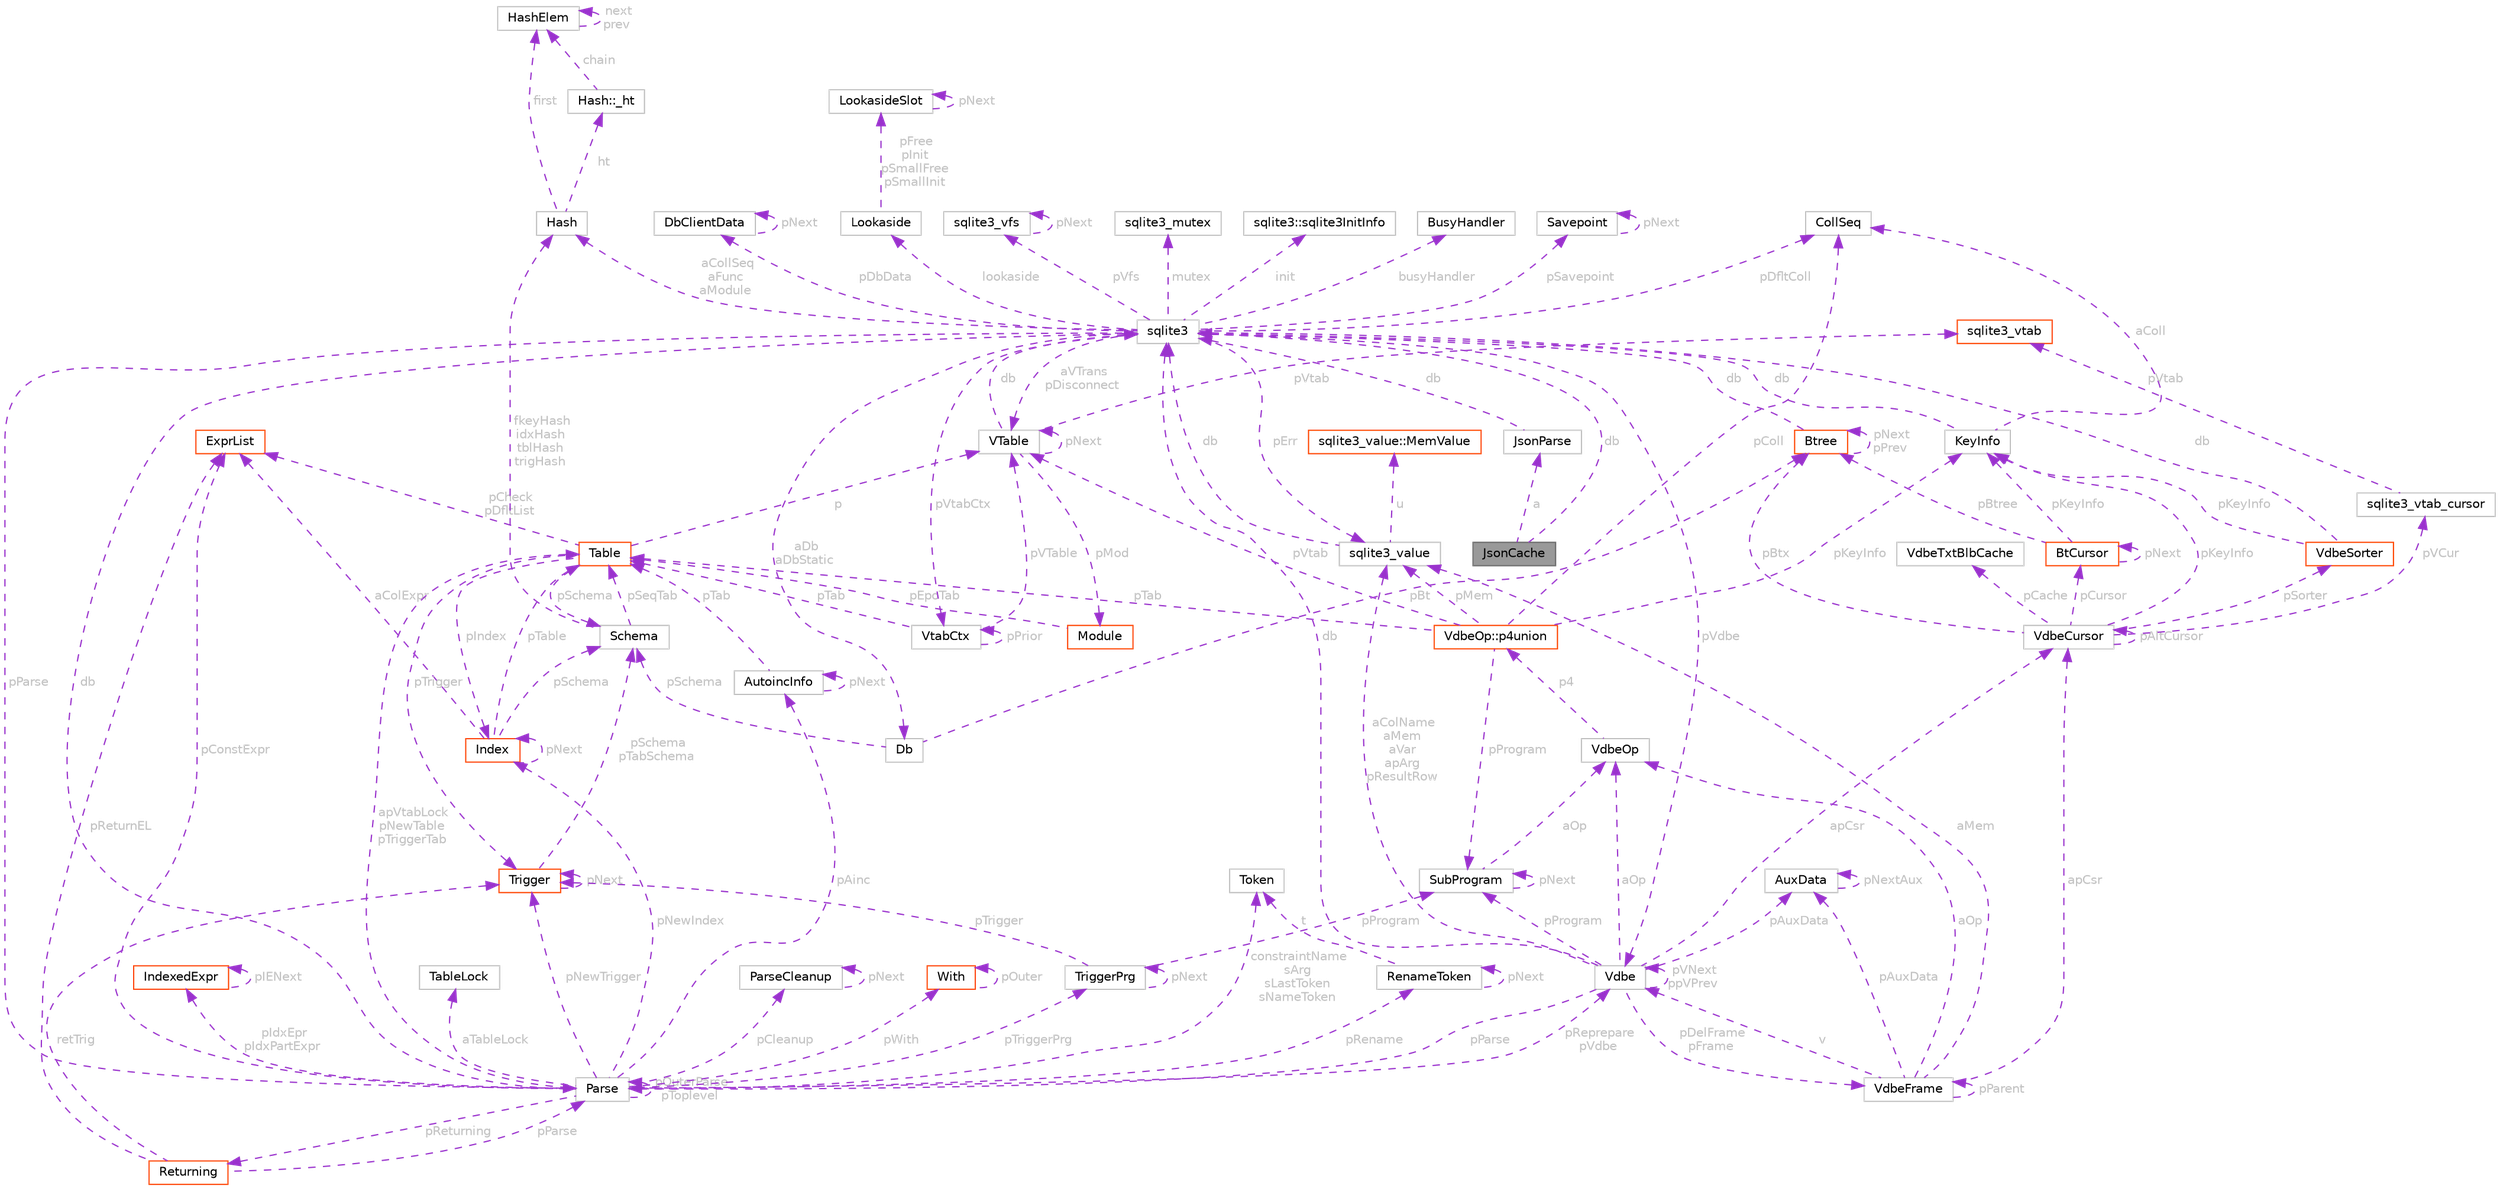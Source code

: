 digraph "JsonCache"
{
 // LATEX_PDF_SIZE
  bgcolor="transparent";
  edge [fontname=Helvetica,fontsize=10,labelfontname=Helvetica,labelfontsize=10];
  node [fontname=Helvetica,fontsize=10,shape=box,height=0.2,width=0.4];
  Node1 [id="Node000001",label="JsonCache",height=0.2,width=0.4,color="gray40", fillcolor="grey60", style="filled", fontcolor="black",tooltip=" "];
  Node2 -> Node1 [id="edge1_Node000001_Node000002",dir="back",color="darkorchid3",style="dashed",tooltip=" ",label=" db",fontcolor="grey" ];
  Node2 [id="Node000002",label="sqlite3",height=0.2,width=0.4,color="grey75", fillcolor="white", style="filled",URL="$structsqlite3.html",tooltip=" "];
  Node3 -> Node2 [id="edge2_Node000002_Node000003",dir="back",color="darkorchid3",style="dashed",tooltip=" ",label=" pVfs",fontcolor="grey" ];
  Node3 [id="Node000003",label="sqlite3_vfs",height=0.2,width=0.4,color="grey75", fillcolor="white", style="filled",URL="$structsqlite3__vfs.html",tooltip=" "];
  Node3 -> Node3 [id="edge3_Node000003_Node000003",dir="back",color="darkorchid3",style="dashed",tooltip=" ",label=" pNext",fontcolor="grey" ];
  Node4 -> Node2 [id="edge4_Node000002_Node000004",dir="back",color="darkorchid3",style="dashed",tooltip=" ",label=" pVdbe",fontcolor="grey" ];
  Node4 [id="Node000004",label="Vdbe",height=0.2,width=0.4,color="grey75", fillcolor="white", style="filled",URL="$structVdbe.html",tooltip=" "];
  Node2 -> Node4 [id="edge5_Node000004_Node000002",dir="back",color="darkorchid3",style="dashed",tooltip=" ",label=" db",fontcolor="grey" ];
  Node4 -> Node4 [id="edge6_Node000004_Node000004",dir="back",color="darkorchid3",style="dashed",tooltip=" ",label=" pVNext\nppVPrev",fontcolor="grey" ];
  Node5 -> Node4 [id="edge7_Node000004_Node000005",dir="back",color="darkorchid3",style="dashed",tooltip=" ",label=" pParse",fontcolor="grey" ];
  Node5 [id="Node000005",label="Parse",height=0.2,width=0.4,color="grey75", fillcolor="white", style="filled",URL="$structParse.html",tooltip=" "];
  Node2 -> Node5 [id="edge8_Node000005_Node000002",dir="back",color="darkorchid3",style="dashed",tooltip=" ",label=" db",fontcolor="grey" ];
  Node4 -> Node5 [id="edge9_Node000005_Node000004",dir="back",color="darkorchid3",style="dashed",tooltip=" ",label=" pReprepare\npVdbe",fontcolor="grey" ];
  Node6 -> Node5 [id="edge10_Node000005_Node000006",dir="back",color="darkorchid3",style="dashed",tooltip=" ",label=" pConstExpr",fontcolor="grey" ];
  Node6 [id="Node000006",label="ExprList",height=0.2,width=0.4,color="orangered", fillcolor="white", style="filled",URL="$structExprList.html",tooltip=" "];
  Node40 -> Node5 [id="edge11_Node000005_Node000040",dir="back",color="darkorchid3",style="dashed",tooltip=" ",label=" pIdxEpr\npIdxPartExpr",fontcolor="grey" ];
  Node40 [id="Node000040",label="IndexedExpr",height=0.2,width=0.4,color="orangered", fillcolor="white", style="filled",URL="$structIndexedExpr.html",tooltip=" "];
  Node40 -> Node40 [id="edge12_Node000040_Node000040",dir="back",color="darkorchid3",style="dashed",tooltip=" ",label=" pIENext",fontcolor="grey" ];
  Node41 -> Node5 [id="edge13_Node000005_Node000041",dir="back",color="darkorchid3",style="dashed",tooltip=" ",label=" aTableLock",fontcolor="grey" ];
  Node41 [id="Node000041",label="TableLock",height=0.2,width=0.4,color="grey75", fillcolor="white", style="filled",URL="$structTableLock.html",tooltip=" "];
  Node42 -> Node5 [id="edge14_Node000005_Node000042",dir="back",color="darkorchid3",style="dashed",tooltip=" ",label=" pAinc",fontcolor="grey" ];
  Node42 [id="Node000042",label="AutoincInfo",height=0.2,width=0.4,color="grey75", fillcolor="white", style="filled",URL="$structAutoincInfo.html",tooltip=" "];
  Node42 -> Node42 [id="edge15_Node000042_Node000042",dir="back",color="darkorchid3",style="dashed",tooltip=" ",label=" pNext",fontcolor="grey" ];
  Node12 -> Node42 [id="edge16_Node000042_Node000012",dir="back",color="darkorchid3",style="dashed",tooltip=" ",label=" pTab",fontcolor="grey" ];
  Node12 [id="Node000012",label="Table",height=0.2,width=0.4,color="orangered", fillcolor="white", style="filled",URL="$structTable.html",tooltip=" "];
  Node14 -> Node12 [id="edge17_Node000012_Node000014",dir="back",color="darkorchid3",style="dashed",tooltip=" ",label=" pIndex",fontcolor="grey" ];
  Node14 [id="Node000014",label="Index",height=0.2,width=0.4,color="orangered", fillcolor="white", style="filled",URL="$structIndex.html",tooltip=" "];
  Node12 -> Node14 [id="edge18_Node000014_Node000012",dir="back",color="darkorchid3",style="dashed",tooltip=" ",label=" pTable",fontcolor="grey" ];
  Node14 -> Node14 [id="edge19_Node000014_Node000014",dir="back",color="darkorchid3",style="dashed",tooltip=" ",label=" pNext",fontcolor="grey" ];
  Node15 -> Node14 [id="edge20_Node000014_Node000015",dir="back",color="darkorchid3",style="dashed",tooltip=" ",label=" pSchema",fontcolor="grey" ];
  Node15 [id="Node000015",label="Schema",height=0.2,width=0.4,color="grey75", fillcolor="white", style="filled",URL="$structSchema.html",tooltip=" "];
  Node16 -> Node15 [id="edge21_Node000015_Node000016",dir="back",color="darkorchid3",style="dashed",tooltip=" ",label=" fkeyHash\nidxHash\ntblHash\ntrigHash",fontcolor="grey" ];
  Node16 [id="Node000016",label="Hash",height=0.2,width=0.4,color="grey75", fillcolor="white", style="filled",URL="$structHash.html",tooltip=" "];
  Node17 -> Node16 [id="edge22_Node000016_Node000017",dir="back",color="darkorchid3",style="dashed",tooltip=" ",label=" first",fontcolor="grey" ];
  Node17 [id="Node000017",label="HashElem",height=0.2,width=0.4,color="grey75", fillcolor="white", style="filled",URL="$structHashElem.html",tooltip=" "];
  Node17 -> Node17 [id="edge23_Node000017_Node000017",dir="back",color="darkorchid3",style="dashed",tooltip=" ",label=" next\nprev",fontcolor="grey" ];
  Node18 -> Node16 [id="edge24_Node000016_Node000018",dir="back",color="darkorchid3",style="dashed",tooltip=" ",label=" ht",fontcolor="grey" ];
  Node18 [id="Node000018",label="Hash::_ht",height=0.2,width=0.4,color="grey75", fillcolor="white", style="filled",URL="$structHash_1_1__ht.html",tooltip=" "];
  Node17 -> Node18 [id="edge25_Node000018_Node000017",dir="back",color="darkorchid3",style="dashed",tooltip=" ",label=" chain",fontcolor="grey" ];
  Node12 -> Node15 [id="edge26_Node000015_Node000012",dir="back",color="darkorchid3",style="dashed",tooltip=" ",label=" pSeqTab",fontcolor="grey" ];
  Node6 -> Node14 [id="edge27_Node000014_Node000006",dir="back",color="darkorchid3",style="dashed",tooltip=" ",label=" aColExpr",fontcolor="grey" ];
  Node6 -> Node12 [id="edge28_Node000012_Node000006",dir="back",color="darkorchid3",style="dashed",tooltip=" ",label=" pCheck\npDfltList",fontcolor="grey" ];
  Node26 -> Node12 [id="edge29_Node000012_Node000026",dir="back",color="darkorchid3",style="dashed",tooltip=" ",label=" p",fontcolor="grey" ];
  Node26 [id="Node000026",label="VTable",height=0.2,width=0.4,color="grey75", fillcolor="white", style="filled",URL="$structVTable.html",tooltip=" "];
  Node2 -> Node26 [id="edge30_Node000026_Node000002",dir="back",color="darkorchid3",style="dashed",tooltip=" ",label=" db",fontcolor="grey" ];
  Node27 -> Node26 [id="edge31_Node000026_Node000027",dir="back",color="darkorchid3",style="dashed",tooltip=" ",label=" pMod",fontcolor="grey" ];
  Node27 [id="Node000027",label="Module",height=0.2,width=0.4,color="orangered", fillcolor="white", style="filled",URL="$structModule.html",tooltip=" "];
  Node12 -> Node27 [id="edge32_Node000027_Node000012",dir="back",color="darkorchid3",style="dashed",tooltip=" ",label=" pEpoTab",fontcolor="grey" ];
  Node29 -> Node26 [id="edge33_Node000026_Node000029",dir="back",color="darkorchid3",style="dashed",tooltip=" ",label=" pVtab",fontcolor="grey" ];
  Node29 [id="Node000029",label="sqlite3_vtab",height=0.2,width=0.4,color="orangered", fillcolor="white", style="filled",URL="$structsqlite3__vtab.html",tooltip=" "];
  Node26 -> Node26 [id="edge34_Node000026_Node000026",dir="back",color="darkorchid3",style="dashed",tooltip=" ",label=" pNext",fontcolor="grey" ];
  Node20 -> Node12 [id="edge35_Node000012_Node000020",dir="back",color="darkorchid3",style="dashed",tooltip=" ",label=" pTrigger",fontcolor="grey" ];
  Node20 [id="Node000020",label="Trigger",height=0.2,width=0.4,color="orangered", fillcolor="white", style="filled",URL="$structTrigger.html",tooltip=" "];
  Node15 -> Node20 [id="edge36_Node000020_Node000015",dir="back",color="darkorchid3",style="dashed",tooltip=" ",label=" pSchema\npTabSchema",fontcolor="grey" ];
  Node20 -> Node20 [id="edge37_Node000020_Node000020",dir="back",color="darkorchid3",style="dashed",tooltip=" ",label=" pNext",fontcolor="grey" ];
  Node15 -> Node12 [id="edge38_Node000012_Node000015",dir="back",color="darkorchid3",style="dashed",tooltip=" ",label=" pSchema",fontcolor="grey" ];
  Node5 -> Node5 [id="edge39_Node000005_Node000005",dir="back",color="darkorchid3",style="dashed",tooltip=" ",label=" pOuterParse\npToplevel",fontcolor="grey" ];
  Node12 -> Node5 [id="edge40_Node000005_Node000012",dir="back",color="darkorchid3",style="dashed",tooltip=" ",label=" apVtabLock\npNewTable\npTriggerTab",fontcolor="grey" ];
  Node43 -> Node5 [id="edge41_Node000005_Node000043",dir="back",color="darkorchid3",style="dashed",tooltip=" ",label=" pTriggerPrg",fontcolor="grey" ];
  Node43 [id="Node000043",label="TriggerPrg",height=0.2,width=0.4,color="grey75", fillcolor="white", style="filled",URL="$structTriggerPrg.html",tooltip=" "];
  Node20 -> Node43 [id="edge42_Node000043_Node000020",dir="back",color="darkorchid3",style="dashed",tooltip=" ",label=" pTrigger",fontcolor="grey" ];
  Node43 -> Node43 [id="edge43_Node000043_Node000043",dir="back",color="darkorchid3",style="dashed",tooltip=" ",label=" pNext",fontcolor="grey" ];
  Node44 -> Node43 [id="edge44_Node000043_Node000044",dir="back",color="darkorchid3",style="dashed",tooltip=" ",label=" pProgram",fontcolor="grey" ];
  Node44 [id="Node000044",label="SubProgram",height=0.2,width=0.4,color="grey75", fillcolor="white", style="filled",URL="$structSubProgram.html",tooltip=" "];
  Node45 -> Node44 [id="edge45_Node000044_Node000045",dir="back",color="darkorchid3",style="dashed",tooltip=" ",label=" aOp",fontcolor="grey" ];
  Node45 [id="Node000045",label="VdbeOp",height=0.2,width=0.4,color="grey75", fillcolor="white", style="filled",URL="$structVdbeOp.html",tooltip=" "];
  Node46 -> Node45 [id="edge46_Node000045_Node000046",dir="back",color="darkorchid3",style="dashed",tooltip=" ",label=" p4",fontcolor="grey" ];
  Node46 [id="Node000046",label="VdbeOp::p4union",height=0.2,width=0.4,color="orangered", fillcolor="white", style="filled",URL="$unionVdbeOp_1_1p4union.html",tooltip=" "];
  Node50 -> Node46 [id="edge47_Node000046_Node000050",dir="back",color="darkorchid3",style="dashed",tooltip=" ",label=" pColl",fontcolor="grey" ];
  Node50 [id="Node000050",label="CollSeq",height=0.2,width=0.4,color="grey75", fillcolor="white", style="filled",URL="$structCollSeq.html",tooltip=" "];
  Node48 -> Node46 [id="edge48_Node000046_Node000048",dir="back",color="darkorchid3",style="dashed",tooltip=" ",label=" pMem",fontcolor="grey" ];
  Node48 [id="Node000048",label="sqlite3_value",height=0.2,width=0.4,color="grey75", fillcolor="white", style="filled",URL="$structsqlite3__value.html",tooltip=" "];
  Node49 -> Node48 [id="edge49_Node000048_Node000049",dir="back",color="darkorchid3",style="dashed",tooltip=" ",label=" u",fontcolor="grey" ];
  Node49 [id="Node000049",label="sqlite3_value::MemValue",height=0.2,width=0.4,color="orangered", fillcolor="white", style="filled",URL="$unionsqlite3__value_1_1MemValue.html",tooltip=" "];
  Node2 -> Node48 [id="edge50_Node000048_Node000002",dir="back",color="darkorchid3",style="dashed",tooltip=" ",label=" db",fontcolor="grey" ];
  Node26 -> Node46 [id="edge51_Node000046_Node000026",dir="back",color="darkorchid3",style="dashed",tooltip=" ",label=" pVtab",fontcolor="grey" ];
  Node51 -> Node46 [id="edge52_Node000046_Node000051",dir="back",color="darkorchid3",style="dashed",tooltip=" ",label=" pKeyInfo",fontcolor="grey" ];
  Node51 [id="Node000051",label="KeyInfo",height=0.2,width=0.4,color="grey75", fillcolor="white", style="filled",URL="$structKeyInfo.html",tooltip=" "];
  Node2 -> Node51 [id="edge53_Node000051_Node000002",dir="back",color="darkorchid3",style="dashed",tooltip=" ",label=" db",fontcolor="grey" ];
  Node50 -> Node51 [id="edge54_Node000051_Node000050",dir="back",color="darkorchid3",style="dashed",tooltip=" ",label=" aColl",fontcolor="grey" ];
  Node44 -> Node46 [id="edge55_Node000046_Node000044",dir="back",color="darkorchid3",style="dashed",tooltip=" ",label=" pProgram",fontcolor="grey" ];
  Node12 -> Node46 [id="edge56_Node000046_Node000012",dir="back",color="darkorchid3",style="dashed",tooltip=" ",label=" pTab",fontcolor="grey" ];
  Node44 -> Node44 [id="edge57_Node000044_Node000044",dir="back",color="darkorchid3",style="dashed",tooltip=" ",label=" pNext",fontcolor="grey" ];
  Node53 -> Node5 [id="edge58_Node000005_Node000053",dir="back",color="darkorchid3",style="dashed",tooltip=" ",label=" pCleanup",fontcolor="grey" ];
  Node53 [id="Node000053",label="ParseCleanup",height=0.2,width=0.4,color="grey75", fillcolor="white", style="filled",URL="$structParseCleanup.html",tooltip=" "];
  Node53 -> Node53 [id="edge59_Node000053_Node000053",dir="back",color="darkorchid3",style="dashed",tooltip=" ",label=" pNext",fontcolor="grey" ];
  Node54 -> Node5 [id="edge60_Node000005_Node000054",dir="back",color="darkorchid3",style="dashed",tooltip=" ",label=" constraintName\nsArg\nsLastToken\nsNameToken",fontcolor="grey" ];
  Node54 [id="Node000054",label="Token",height=0.2,width=0.4,color="grey75", fillcolor="white", style="filled",URL="$structToken.html",tooltip=" "];
  Node55 -> Node5 [id="edge61_Node000005_Node000055",dir="back",color="darkorchid3",style="dashed",tooltip=" ",label=" pReturning",fontcolor="grey" ];
  Node55 [id="Node000055",label="Returning",height=0.2,width=0.4,color="orangered", fillcolor="white", style="filled",URL="$structReturning.html",tooltip=" "];
  Node5 -> Node55 [id="edge62_Node000055_Node000005",dir="back",color="darkorchid3",style="dashed",tooltip=" ",label=" pParse",fontcolor="grey" ];
  Node6 -> Node55 [id="edge63_Node000055_Node000006",dir="back",color="darkorchid3",style="dashed",tooltip=" ",label=" pReturnEL",fontcolor="grey" ];
  Node20 -> Node55 [id="edge64_Node000055_Node000020",dir="back",color="darkorchid3",style="dashed",tooltip=" ",label=" retTrig",fontcolor="grey" ];
  Node14 -> Node5 [id="edge65_Node000005_Node000014",dir="back",color="darkorchid3",style="dashed",tooltip=" ",label=" pNewIndex",fontcolor="grey" ];
  Node20 -> Node5 [id="edge66_Node000005_Node000020",dir="back",color="darkorchid3",style="dashed",tooltip=" ",label=" pNewTrigger",fontcolor="grey" ];
  Node32 -> Node5 [id="edge67_Node000005_Node000032",dir="back",color="darkorchid3",style="dashed",tooltip=" ",label=" pWith",fontcolor="grey" ];
  Node32 [id="Node000032",label="With",height=0.2,width=0.4,color="orangered", fillcolor="white", style="filled",URL="$structWith.html",tooltip=" "];
  Node32 -> Node32 [id="edge68_Node000032_Node000032",dir="back",color="darkorchid3",style="dashed",tooltip=" ",label=" pOuter",fontcolor="grey" ];
  Node56 -> Node5 [id="edge69_Node000005_Node000056",dir="back",color="darkorchid3",style="dashed",tooltip=" ",label=" pRename",fontcolor="grey" ];
  Node56 [id="Node000056",label="RenameToken",height=0.2,width=0.4,color="grey75", fillcolor="white", style="filled",URL="$structRenameToken.html",tooltip=" "];
  Node54 -> Node56 [id="edge70_Node000056_Node000054",dir="back",color="darkorchid3",style="dashed",tooltip=" ",label=" t",fontcolor="grey" ];
  Node56 -> Node56 [id="edge71_Node000056_Node000056",dir="back",color="darkorchid3",style="dashed",tooltip=" ",label=" pNext",fontcolor="grey" ];
  Node48 -> Node4 [id="edge72_Node000004_Node000048",dir="back",color="darkorchid3",style="dashed",tooltip=" ",label=" aColName\naMem\naVar\napArg\npResultRow",fontcolor="grey" ];
  Node57 -> Node4 [id="edge73_Node000004_Node000057",dir="back",color="darkorchid3",style="dashed",tooltip=" ",label=" apCsr",fontcolor="grey" ];
  Node57 [id="Node000057",label="VdbeCursor",height=0.2,width=0.4,color="grey75", fillcolor="white", style="filled",URL="$structVdbeCursor.html",tooltip=" "];
  Node58 -> Node57 [id="edge74_Node000057_Node000058",dir="back",color="darkorchid3",style="dashed",tooltip=" ",label=" pBtx",fontcolor="grey" ];
  Node58 [id="Node000058",label="Btree",height=0.2,width=0.4,color="orangered", fillcolor="white", style="filled",URL="$structBtree.html",tooltip=" "];
  Node2 -> Node58 [id="edge75_Node000058_Node000002",dir="back",color="darkorchid3",style="dashed",tooltip=" ",label=" db",fontcolor="grey" ];
  Node58 -> Node58 [id="edge76_Node000058_Node000058",dir="back",color="darkorchid3",style="dashed",tooltip=" ",label=" pNext\npPrev",fontcolor="grey" ];
  Node57 -> Node57 [id="edge77_Node000057_Node000057",dir="back",color="darkorchid3",style="dashed",tooltip=" ",label=" pAltCursor",fontcolor="grey" ];
  Node71 -> Node57 [id="edge78_Node000057_Node000071",dir="back",color="darkorchid3",style="dashed",tooltip=" ",label=" pCursor",fontcolor="grey" ];
  Node71 [id="Node000071",label="BtCursor",height=0.2,width=0.4,color="orangered", fillcolor="white", style="filled",URL="$structBtCursor.html",tooltip=" "];
  Node58 -> Node71 [id="edge79_Node000071_Node000058",dir="back",color="darkorchid3",style="dashed",tooltip=" ",label=" pBtree",fontcolor="grey" ];
  Node71 -> Node71 [id="edge80_Node000071_Node000071",dir="back",color="darkorchid3",style="dashed",tooltip=" ",label=" pNext",fontcolor="grey" ];
  Node51 -> Node71 [id="edge81_Node000071_Node000051",dir="back",color="darkorchid3",style="dashed",tooltip=" ",label=" pKeyInfo",fontcolor="grey" ];
  Node76 -> Node57 [id="edge82_Node000057_Node000076",dir="back",color="darkorchid3",style="dashed",tooltip=" ",label=" pVCur",fontcolor="grey" ];
  Node76 [id="Node000076",label="sqlite3_vtab_cursor",height=0.2,width=0.4,color="grey75", fillcolor="white", style="filled",URL="$structsqlite3__vtab__cursor.html",tooltip=" "];
  Node29 -> Node76 [id="edge83_Node000076_Node000029",dir="back",color="darkorchid3",style="dashed",tooltip=" ",label=" pVtab",fontcolor="grey" ];
  Node77 -> Node57 [id="edge84_Node000057_Node000077",dir="back",color="darkorchid3",style="dashed",tooltip=" ",label=" pSorter",fontcolor="grey" ];
  Node77 [id="Node000077",label="VdbeSorter",height=0.2,width=0.4,color="orangered", fillcolor="white", style="filled",URL="$structVdbeSorter.html",tooltip=" "];
  Node2 -> Node77 [id="edge85_Node000077_Node000002",dir="back",color="darkorchid3",style="dashed",tooltip=" ",label=" db",fontcolor="grey" ];
  Node51 -> Node77 [id="edge86_Node000077_Node000051",dir="back",color="darkorchid3",style="dashed",tooltip=" ",label=" pKeyInfo",fontcolor="grey" ];
  Node51 -> Node57 [id="edge87_Node000057_Node000051",dir="back",color="darkorchid3",style="dashed",tooltip=" ",label=" pKeyInfo",fontcolor="grey" ];
  Node87 -> Node57 [id="edge88_Node000057_Node000087",dir="back",color="darkorchid3",style="dashed",tooltip=" ",label=" pCache",fontcolor="grey" ];
  Node87 [id="Node000087",label="VdbeTxtBlbCache",height=0.2,width=0.4,color="grey75", fillcolor="white", style="filled",URL="$structVdbeTxtBlbCache.html",tooltip=" "];
  Node45 -> Node4 [id="edge89_Node000004_Node000045",dir="back",color="darkorchid3",style="dashed",tooltip=" ",label=" aOp",fontcolor="grey" ];
  Node88 -> Node4 [id="edge90_Node000004_Node000088",dir="back",color="darkorchid3",style="dashed",tooltip=" ",label=" pDelFrame\npFrame",fontcolor="grey" ];
  Node88 [id="Node000088",label="VdbeFrame",height=0.2,width=0.4,color="grey75", fillcolor="white", style="filled",URL="$structVdbeFrame.html",tooltip=" "];
  Node4 -> Node88 [id="edge91_Node000088_Node000004",dir="back",color="darkorchid3",style="dashed",tooltip=" ",label=" v",fontcolor="grey" ];
  Node88 -> Node88 [id="edge92_Node000088_Node000088",dir="back",color="darkorchid3",style="dashed",tooltip=" ",label=" pParent",fontcolor="grey" ];
  Node45 -> Node88 [id="edge93_Node000088_Node000045",dir="back",color="darkorchid3",style="dashed",tooltip=" ",label=" aOp",fontcolor="grey" ];
  Node48 -> Node88 [id="edge94_Node000088_Node000048",dir="back",color="darkorchid3",style="dashed",tooltip=" ",label=" aMem",fontcolor="grey" ];
  Node57 -> Node88 [id="edge95_Node000088_Node000057",dir="back",color="darkorchid3",style="dashed",tooltip=" ",label=" apCsr",fontcolor="grey" ];
  Node89 -> Node88 [id="edge96_Node000088_Node000089",dir="back",color="darkorchid3",style="dashed",tooltip=" ",label=" pAuxData",fontcolor="grey" ];
  Node89 [id="Node000089",label="AuxData",height=0.2,width=0.4,color="grey75", fillcolor="white", style="filled",URL="$structAuxData.html",tooltip=" "];
  Node89 -> Node89 [id="edge97_Node000089_Node000089",dir="back",color="darkorchid3",style="dashed",tooltip=" ",label=" pNextAux",fontcolor="grey" ];
  Node44 -> Node4 [id="edge98_Node000004_Node000044",dir="back",color="darkorchid3",style="dashed",tooltip=" ",label=" pProgram",fontcolor="grey" ];
  Node89 -> Node4 [id="edge99_Node000004_Node000089",dir="back",color="darkorchid3",style="dashed",tooltip=" ",label=" pAuxData",fontcolor="grey" ];
  Node50 -> Node2 [id="edge100_Node000002_Node000050",dir="back",color="darkorchid3",style="dashed",tooltip=" ",label=" pDfltColl",fontcolor="grey" ];
  Node74 -> Node2 [id="edge101_Node000002_Node000074",dir="back",color="darkorchid3",style="dashed",tooltip=" ",label=" mutex",fontcolor="grey" ];
  Node74 [id="Node000074",label="sqlite3_mutex",height=0.2,width=0.4,color="grey75", fillcolor="white", style="filled",URL="$structsqlite3__mutex.html",tooltip=" "];
  Node90 -> Node2 [id="edge102_Node000002_Node000090",dir="back",color="darkorchid3",style="dashed",tooltip=" ",label=" aDb\naDbStatic",fontcolor="grey" ];
  Node90 [id="Node000090",label="Db",height=0.2,width=0.4,color="grey75", fillcolor="white", style="filled",URL="$structDb.html",tooltip=" "];
  Node58 -> Node90 [id="edge103_Node000090_Node000058",dir="back",color="darkorchid3",style="dashed",tooltip=" ",label=" pBt",fontcolor="grey" ];
  Node15 -> Node90 [id="edge104_Node000090_Node000015",dir="back",color="darkorchid3",style="dashed",tooltip=" ",label=" pSchema",fontcolor="grey" ];
  Node91 -> Node2 [id="edge105_Node000002_Node000091",dir="back",color="darkorchid3",style="dashed",tooltip=" ",label=" init",fontcolor="grey" ];
  Node91 [id="Node000091",label="sqlite3::sqlite3InitInfo",height=0.2,width=0.4,color="grey75", fillcolor="white", style="filled",URL="$structsqlite3_1_1sqlite3InitInfo.html",tooltip=" "];
  Node5 -> Node2 [id="edge106_Node000002_Node000005",dir="back",color="darkorchid3",style="dashed",tooltip=" ",label=" pParse",fontcolor="grey" ];
  Node48 -> Node2 [id="edge107_Node000002_Node000048",dir="back",color="darkorchid3",style="dashed",tooltip=" ",label=" pErr",fontcolor="grey" ];
  Node92 -> Node2 [id="edge108_Node000002_Node000092",dir="back",color="darkorchid3",style="dashed",tooltip=" ",label=" lookaside",fontcolor="grey" ];
  Node92 [id="Node000092",label="Lookaside",height=0.2,width=0.4,color="grey75", fillcolor="white", style="filled",URL="$structLookaside.html",tooltip=" "];
  Node93 -> Node92 [id="edge109_Node000092_Node000093",dir="back",color="darkorchid3",style="dashed",tooltip=" ",label=" pFree\npInit\npSmallFree\npSmallInit",fontcolor="grey" ];
  Node93 [id="Node000093",label="LookasideSlot",height=0.2,width=0.4,color="grey75", fillcolor="white", style="filled",URL="$structLookasideSlot.html",tooltip=" "];
  Node93 -> Node93 [id="edge110_Node000093_Node000093",dir="back",color="darkorchid3",style="dashed",tooltip=" ",label=" pNext",fontcolor="grey" ];
  Node16 -> Node2 [id="edge111_Node000002_Node000016",dir="back",color="darkorchid3",style="dashed",tooltip=" ",label=" aCollSeq\naFunc\naModule",fontcolor="grey" ];
  Node94 -> Node2 [id="edge112_Node000002_Node000094",dir="back",color="darkorchid3",style="dashed",tooltip=" ",label=" pVtabCtx",fontcolor="grey" ];
  Node94 [id="Node000094",label="VtabCtx",height=0.2,width=0.4,color="grey75", fillcolor="white", style="filled",URL="$structVtabCtx.html",tooltip=" "];
  Node26 -> Node94 [id="edge113_Node000094_Node000026",dir="back",color="darkorchid3",style="dashed",tooltip=" ",label=" pVTable",fontcolor="grey" ];
  Node12 -> Node94 [id="edge114_Node000094_Node000012",dir="back",color="darkorchid3",style="dashed",tooltip=" ",label=" pTab",fontcolor="grey" ];
  Node94 -> Node94 [id="edge115_Node000094_Node000094",dir="back",color="darkorchid3",style="dashed",tooltip=" ",label=" pPrior",fontcolor="grey" ];
  Node26 -> Node2 [id="edge116_Node000002_Node000026",dir="back",color="darkorchid3",style="dashed",tooltip=" ",label=" aVTrans\npDisconnect",fontcolor="grey" ];
  Node95 -> Node2 [id="edge117_Node000002_Node000095",dir="back",color="darkorchid3",style="dashed",tooltip=" ",label=" busyHandler",fontcolor="grey" ];
  Node95 [id="Node000095",label="BusyHandler",height=0.2,width=0.4,color="grey75", fillcolor="white", style="filled",URL="$structBusyHandler.html",tooltip=" "];
  Node96 -> Node2 [id="edge118_Node000002_Node000096",dir="back",color="darkorchid3",style="dashed",tooltip=" ",label=" pSavepoint",fontcolor="grey" ];
  Node96 [id="Node000096",label="Savepoint",height=0.2,width=0.4,color="grey75", fillcolor="white", style="filled",URL="$structSavepoint.html",tooltip=" "];
  Node96 -> Node96 [id="edge119_Node000096_Node000096",dir="back",color="darkorchid3",style="dashed",tooltip=" ",label=" pNext",fontcolor="grey" ];
  Node97 -> Node2 [id="edge120_Node000002_Node000097",dir="back",color="darkorchid3",style="dashed",tooltip=" ",label=" pDbData",fontcolor="grey" ];
  Node97 [id="Node000097",label="DbClientData",height=0.2,width=0.4,color="grey75", fillcolor="white", style="filled",URL="$structDbClientData.html",tooltip=" "];
  Node97 -> Node97 [id="edge121_Node000097_Node000097",dir="back",color="darkorchid3",style="dashed",tooltip=" ",label=" pNext",fontcolor="grey" ];
  Node98 -> Node1 [id="edge122_Node000001_Node000098",dir="back",color="darkorchid3",style="dashed",tooltip=" ",label=" a",fontcolor="grey" ];
  Node98 [id="Node000098",label="JsonParse",height=0.2,width=0.4,color="grey75", fillcolor="white", style="filled",URL="$structJsonParse.html",tooltip=" "];
  Node2 -> Node98 [id="edge123_Node000098_Node000002",dir="back",color="darkorchid3",style="dashed",tooltip=" ",label=" db",fontcolor="grey" ];
}
